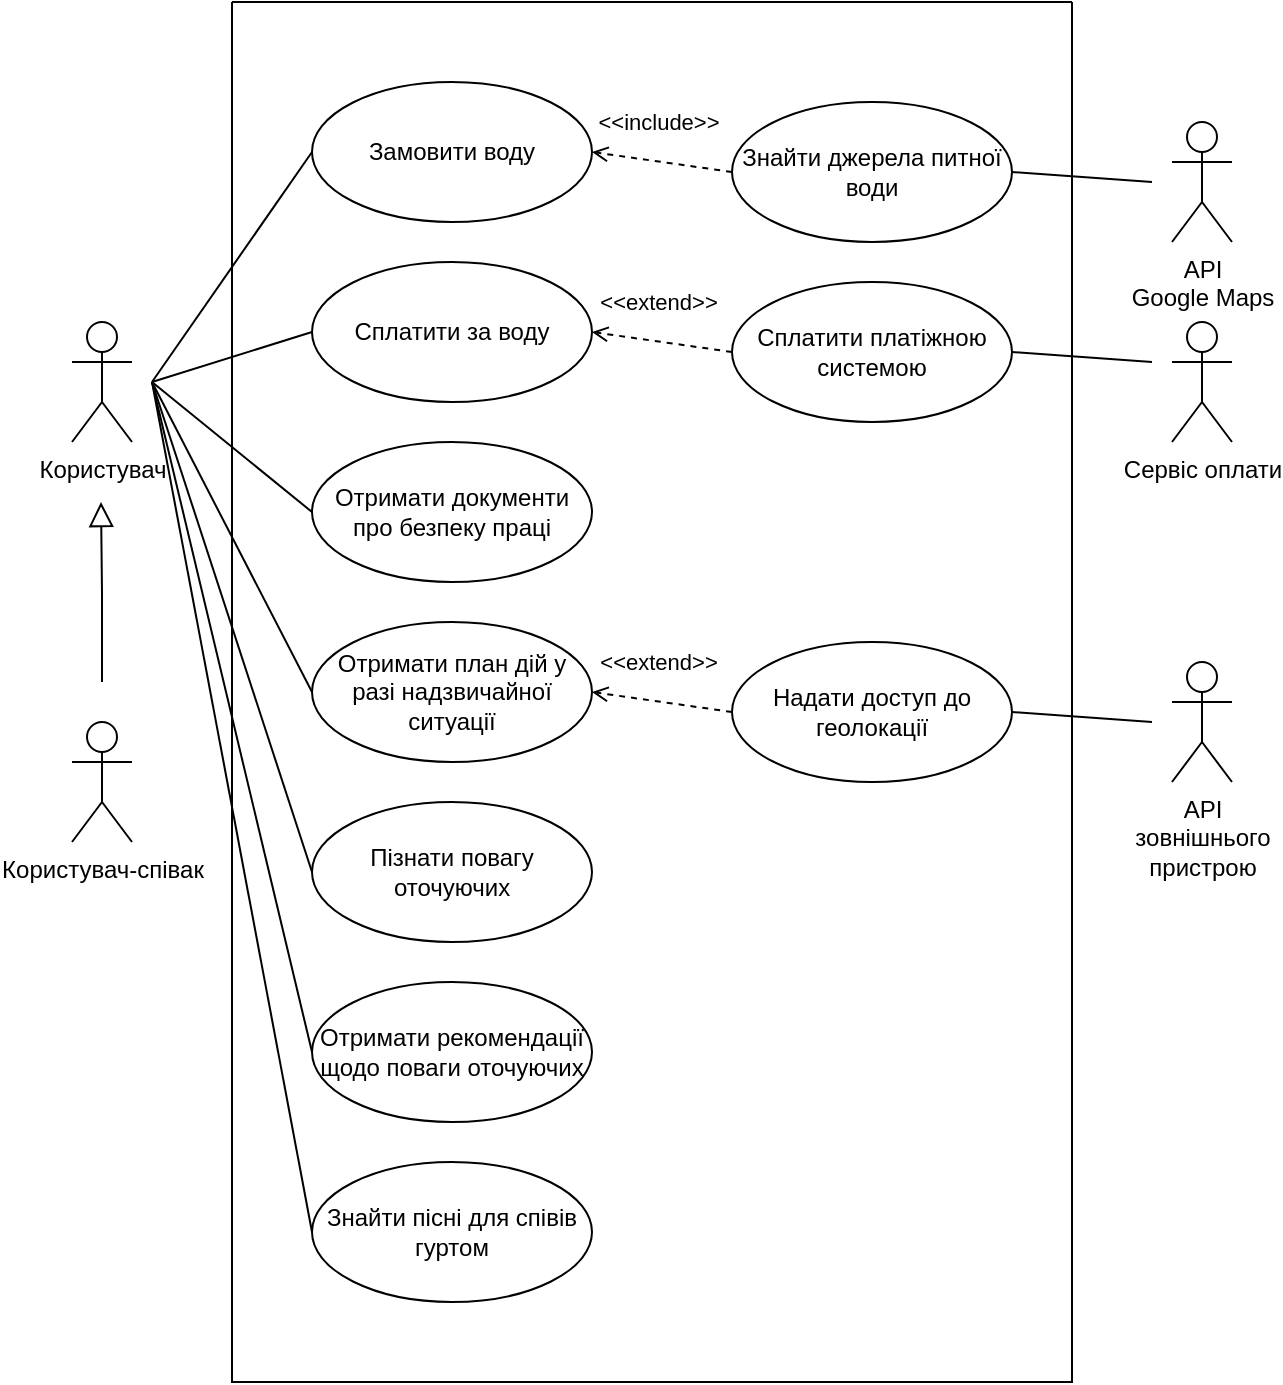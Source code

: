 <mxfile version="20.3.2" type="github">
  <diagram id="C5RBs43oDa-KdzZeNtuy" name="Page-1">
    <mxGraphModel dx="1422" dy="794" grid="1" gridSize="10" guides="1" tooltips="1" connect="1" arrows="1" fold="1" page="1" pageScale="1" pageWidth="827" pageHeight="1169" math="0" shadow="0">
      <root>
        <mxCell id="WIyWlLk6GJQsqaUBKTNV-0" />
        <mxCell id="WIyWlLk6GJQsqaUBKTNV-1" parent="WIyWlLk6GJQsqaUBKTNV-0" />
        <mxCell id="zkfFHV4jXpPFQw0GAbJ--16" value="" style="endArrow=block;endSize=10;endFill=0;shadow=0;strokeWidth=1;rounded=0;edgeStyle=elbowEdgeStyle;elbow=vertical;" parent="WIyWlLk6GJQsqaUBKTNV-1" edge="1">
          <mxGeometry width="160" relative="1" as="geometry">
            <mxPoint x="115" y="370" as="sourcePoint" />
            <mxPoint x="114.5" y="280" as="targetPoint" />
          </mxGeometry>
        </mxCell>
        <mxCell id="jV0h9FnW70vNuzf3sFUd-6" style="rounded=0;orthogonalLoop=1;jettySize=auto;html=1;exitX=0;exitY=0.5;exitDx=0;exitDy=0;endArrow=none;endFill=0;" parent="WIyWlLk6GJQsqaUBKTNV-1" source="HAlKXmDzrB93N0-EfDcC-3" edge="1">
          <mxGeometry relative="1" as="geometry">
            <mxPoint x="140" y="220" as="targetPoint" />
          </mxGeometry>
        </mxCell>
        <mxCell id="HAlKXmDzrB93N0-EfDcC-4" value="Користувач" style="shape=umlActor;verticalLabelPosition=bottom;verticalAlign=top;html=1;" parent="WIyWlLk6GJQsqaUBKTNV-1" vertex="1">
          <mxGeometry x="100" y="190" width="30" height="60" as="geometry" />
        </mxCell>
        <mxCell id="HAlKXmDzrB93N0-EfDcC-6" value="Користувач-співак" style="shape=umlActor;verticalLabelPosition=bottom;verticalAlign=top;html=1;" parent="WIyWlLk6GJQsqaUBKTNV-1" vertex="1">
          <mxGeometry x="100" y="390" width="30" height="60" as="geometry" />
        </mxCell>
        <mxCell id="jV0h9FnW70vNuzf3sFUd-0" value="" style="swimlane;startSize=0;" parent="WIyWlLk6GJQsqaUBKTNV-1" vertex="1">
          <mxGeometry x="180" y="30" width="420" height="690" as="geometry" />
        </mxCell>
        <mxCell id="jV0h9FnW70vNuzf3sFUd-1" value="Замовити воду" style="ellipse;whiteSpace=wrap;html=1;" parent="jV0h9FnW70vNuzf3sFUd-0" vertex="1">
          <mxGeometry x="40" y="40" width="140" height="70" as="geometry" />
        </mxCell>
        <mxCell id="HAlKXmDzrB93N0-EfDcC-1" value="Знайти джерела питної води" style="ellipse;whiteSpace=wrap;html=1;" parent="jV0h9FnW70vNuzf3sFUd-0" vertex="1">
          <mxGeometry x="250" y="50" width="140" height="70" as="geometry" />
        </mxCell>
        <mxCell id="jV0h9FnW70vNuzf3sFUd-3" value="" style="endArrow=open;shadow=0;strokeWidth=1;rounded=0;endFill=1;elbow=vertical;exitX=0;exitY=0.5;exitDx=0;exitDy=0;entryX=1;entryY=0.5;entryDx=0;entryDy=0;dashed=1;" parent="jV0h9FnW70vNuzf3sFUd-0" source="HAlKXmDzrB93N0-EfDcC-1" target="jV0h9FnW70vNuzf3sFUd-1" edge="1">
          <mxGeometry x="0.5" y="41" relative="1" as="geometry">
            <mxPoint x="150.0" y="140" as="sourcePoint" />
            <mxPoint x="180" y="193.333" as="targetPoint" />
            <mxPoint x="-40" y="32" as="offset" />
          </mxGeometry>
        </mxCell>
        <mxCell id="jV0h9FnW70vNuzf3sFUd-4" value="&amp;lt;&amp;lt;include&amp;gt;&amp;gt;" style="edgeLabel;html=1;align=center;verticalAlign=middle;resizable=0;points=[];" parent="jV0h9FnW70vNuzf3sFUd-3" vertex="1" connectable="0">
          <mxGeometry x="0.405" y="-1" relative="1" as="geometry">
            <mxPoint x="12" y="-17" as="offset" />
          </mxGeometry>
        </mxCell>
        <mxCell id="HAlKXmDzrB93N0-EfDcC-8" value="Сплатити платіжною системою" style="ellipse;whiteSpace=wrap;html=1;" parent="jV0h9FnW70vNuzf3sFUd-0" vertex="1">
          <mxGeometry x="250" y="140" width="140" height="70" as="geometry" />
        </mxCell>
        <mxCell id="HAlKXmDzrB93N0-EfDcC-3" value="Сплатити за воду" style="ellipse;whiteSpace=wrap;html=1;" parent="jV0h9FnW70vNuzf3sFUd-0" vertex="1">
          <mxGeometry x="40" y="130" width="140" height="70" as="geometry" />
        </mxCell>
        <mxCell id="jV0h9FnW70vNuzf3sFUd-8" value="" style="endArrow=open;shadow=0;strokeWidth=1;rounded=0;endFill=1;elbow=vertical;exitX=0;exitY=0.5;exitDx=0;exitDy=0;entryX=1;entryY=0.5;entryDx=0;entryDy=0;dashed=1;" parent="jV0h9FnW70vNuzf3sFUd-0" source="HAlKXmDzrB93N0-EfDcC-8" target="HAlKXmDzrB93N0-EfDcC-3" edge="1">
          <mxGeometry x="0.5" y="41" relative="1" as="geometry">
            <mxPoint x="210.0" y="360" as="sourcePoint" />
            <mxPoint x="150.0" y="350" as="targetPoint" />
            <mxPoint x="-40" y="32" as="offset" />
          </mxGeometry>
        </mxCell>
        <mxCell id="jV0h9FnW70vNuzf3sFUd-9" value="&amp;lt;&amp;lt;extend&amp;gt;&amp;gt;" style="edgeLabel;html=1;align=center;verticalAlign=middle;resizable=0;points=[];" parent="jV0h9FnW70vNuzf3sFUd-8" vertex="1" connectable="0">
          <mxGeometry x="0.405" y="-1" relative="1" as="geometry">
            <mxPoint x="12" y="-17" as="offset" />
          </mxGeometry>
        </mxCell>
        <mxCell id="jV0h9FnW70vNuzf3sFUd-11" style="rounded=0;orthogonalLoop=1;jettySize=auto;html=1;endArrow=none;endFill=0;entryX=1;entryY=0.5;entryDx=0;entryDy=0;" parent="jV0h9FnW70vNuzf3sFUd-0" target="HAlKXmDzrB93N0-EfDcC-8" edge="1">
          <mxGeometry relative="1" as="geometry">
            <mxPoint x="460" y="180" as="sourcePoint" />
            <mxPoint x="350" y="225" as="targetPoint" />
          </mxGeometry>
        </mxCell>
        <mxCell id="jV0h9FnW70vNuzf3sFUd-12" value="Отримати документи про безпеку праці" style="ellipse;whiteSpace=wrap;html=1;" parent="jV0h9FnW70vNuzf3sFUd-0" vertex="1">
          <mxGeometry x="40" y="220" width="140" height="70" as="geometry" />
        </mxCell>
        <mxCell id="jV0h9FnW70vNuzf3sFUd-14" value="Отримати план дій у разі надзвичайної ситуації" style="ellipse;whiteSpace=wrap;html=1;" parent="jV0h9FnW70vNuzf3sFUd-0" vertex="1">
          <mxGeometry x="40" y="310" width="140" height="70" as="geometry" />
        </mxCell>
        <mxCell id="jV0h9FnW70vNuzf3sFUd-15" value="Пізнати повагу оточуючих" style="ellipse;whiteSpace=wrap;html=1;" parent="jV0h9FnW70vNuzf3sFUd-0" vertex="1">
          <mxGeometry x="40" y="400" width="140" height="70" as="geometry" />
        </mxCell>
        <mxCell id="jV0h9FnW70vNuzf3sFUd-16" value="Отримати рекомендації щодо поваги оточуючих" style="ellipse;whiteSpace=wrap;html=1;" parent="jV0h9FnW70vNuzf3sFUd-0" vertex="1">
          <mxGeometry x="40" y="490" width="140" height="70" as="geometry" />
        </mxCell>
        <mxCell id="jV0h9FnW70vNuzf3sFUd-20" value="Знайти пісні для співів гуртом" style="ellipse;whiteSpace=wrap;html=1;" parent="jV0h9FnW70vNuzf3sFUd-0" vertex="1">
          <mxGeometry x="40" y="580" width="140" height="70" as="geometry" />
        </mxCell>
        <mxCell id="jV0h9FnW70vNuzf3sFUd-22" value="Надати доступ до геолокації" style="ellipse;whiteSpace=wrap;html=1;" parent="jV0h9FnW70vNuzf3sFUd-0" vertex="1">
          <mxGeometry x="250" y="320" width="140" height="70" as="geometry" />
        </mxCell>
        <mxCell id="jV0h9FnW70vNuzf3sFUd-23" value="" style="endArrow=open;shadow=0;strokeWidth=1;rounded=0;endFill=1;elbow=vertical;exitX=0;exitY=0.5;exitDx=0;exitDy=0;entryX=1;entryY=0.5;entryDx=0;entryDy=0;dashed=1;" parent="jV0h9FnW70vNuzf3sFUd-0" source="jV0h9FnW70vNuzf3sFUd-22" target="jV0h9FnW70vNuzf3sFUd-14" edge="1">
          <mxGeometry x="0.5" y="41" relative="1" as="geometry">
            <mxPoint x="210.0" y="360" as="sourcePoint" />
            <mxPoint x="150.0" y="350" as="targetPoint" />
            <mxPoint x="-40" y="32" as="offset" />
          </mxGeometry>
        </mxCell>
        <mxCell id="jV0h9FnW70vNuzf3sFUd-24" value="&amp;lt;&amp;lt;extend&amp;gt;&amp;gt;" style="edgeLabel;html=1;align=center;verticalAlign=middle;resizable=0;points=[];" parent="jV0h9FnW70vNuzf3sFUd-23" vertex="1" connectable="0">
          <mxGeometry x="0.405" y="-1" relative="1" as="geometry">
            <mxPoint x="12" y="-17" as="offset" />
          </mxGeometry>
        </mxCell>
        <mxCell id="jV0h9FnW70vNuzf3sFUd-26" style="rounded=0;orthogonalLoop=1;jettySize=auto;html=1;endArrow=none;endFill=0;entryX=1;entryY=0.5;entryDx=0;entryDy=0;" parent="jV0h9FnW70vNuzf3sFUd-0" target="jV0h9FnW70vNuzf3sFUd-22" edge="1">
          <mxGeometry relative="1" as="geometry">
            <mxPoint x="460" y="360" as="sourcePoint" />
            <mxPoint x="350" y="225" as="targetPoint" />
          </mxGeometry>
        </mxCell>
        <mxCell id="dmVRmYSA1j4iQUvhun76-1" style="rounded=0;orthogonalLoop=1;jettySize=auto;html=1;endArrow=none;endFill=0;entryX=1;entryY=0.5;entryDx=0;entryDy=0;" edge="1" parent="jV0h9FnW70vNuzf3sFUd-0" target="HAlKXmDzrB93N0-EfDcC-1">
          <mxGeometry relative="1" as="geometry">
            <mxPoint x="460" y="90" as="sourcePoint" />
            <mxPoint x="350" y="225" as="targetPoint" />
          </mxGeometry>
        </mxCell>
        <mxCell id="jV0h9FnW70vNuzf3sFUd-5" value="Сервіс оплати" style="shape=umlActor;verticalLabelPosition=bottom;verticalAlign=top;html=1;" parent="WIyWlLk6GJQsqaUBKTNV-1" vertex="1">
          <mxGeometry x="650" y="190" width="30" height="60" as="geometry" />
        </mxCell>
        <mxCell id="jV0h9FnW70vNuzf3sFUd-7" style="edgeStyle=none;rounded=0;orthogonalLoop=1;jettySize=auto;html=1;exitX=0;exitY=0.5;exitDx=0;exitDy=0;endArrow=none;endFill=0;" parent="WIyWlLk6GJQsqaUBKTNV-1" source="jV0h9FnW70vNuzf3sFUd-1" edge="1">
          <mxGeometry relative="1" as="geometry">
            <mxPoint x="140" y="220" as="targetPoint" />
          </mxGeometry>
        </mxCell>
        <mxCell id="jV0h9FnW70vNuzf3sFUd-13" style="rounded=0;orthogonalLoop=1;jettySize=auto;html=1;exitX=0;exitY=0.5;exitDx=0;exitDy=0;endArrow=none;endFill=0;" parent="WIyWlLk6GJQsqaUBKTNV-1" source="jV0h9FnW70vNuzf3sFUd-12" edge="1">
          <mxGeometry relative="1" as="geometry">
            <mxPoint x="230.0" y="205" as="sourcePoint" />
            <mxPoint x="140" y="220" as="targetPoint" />
          </mxGeometry>
        </mxCell>
        <mxCell id="jV0h9FnW70vNuzf3sFUd-17" style="rounded=0;orthogonalLoop=1;jettySize=auto;html=1;exitX=0;exitY=0.5;exitDx=0;exitDy=0;endArrow=none;endFill=0;" parent="WIyWlLk6GJQsqaUBKTNV-1" source="jV0h9FnW70vNuzf3sFUd-14" edge="1">
          <mxGeometry relative="1" as="geometry">
            <mxPoint x="230.0" y="205" as="sourcePoint" />
            <mxPoint x="140" y="220" as="targetPoint" />
          </mxGeometry>
        </mxCell>
        <mxCell id="jV0h9FnW70vNuzf3sFUd-18" style="rounded=0;orthogonalLoop=1;jettySize=auto;html=1;exitX=0;exitY=0.5;exitDx=0;exitDy=0;endArrow=none;endFill=0;" parent="WIyWlLk6GJQsqaUBKTNV-1" source="jV0h9FnW70vNuzf3sFUd-15" edge="1">
          <mxGeometry relative="1" as="geometry">
            <mxPoint x="230.0" y="205" as="sourcePoint" />
            <mxPoint x="140" y="220" as="targetPoint" />
          </mxGeometry>
        </mxCell>
        <mxCell id="jV0h9FnW70vNuzf3sFUd-19" style="rounded=0;orthogonalLoop=1;jettySize=auto;html=1;exitX=0;exitY=0.5;exitDx=0;exitDy=0;endArrow=none;endFill=0;" parent="WIyWlLk6GJQsqaUBKTNV-1" source="jV0h9FnW70vNuzf3sFUd-16" edge="1">
          <mxGeometry relative="1" as="geometry">
            <mxPoint x="230.0" y="205" as="sourcePoint" />
            <mxPoint x="140" y="220" as="targetPoint" />
          </mxGeometry>
        </mxCell>
        <mxCell id="jV0h9FnW70vNuzf3sFUd-21" style="rounded=0;orthogonalLoop=1;jettySize=auto;html=1;exitX=0;exitY=0.5;exitDx=0;exitDy=0;endArrow=none;endFill=0;" parent="WIyWlLk6GJQsqaUBKTNV-1" source="jV0h9FnW70vNuzf3sFUd-20" edge="1">
          <mxGeometry relative="1" as="geometry">
            <mxPoint x="230.0" y="205" as="sourcePoint" />
            <mxPoint x="140" y="220" as="targetPoint" />
          </mxGeometry>
        </mxCell>
        <mxCell id="jV0h9FnW70vNuzf3sFUd-25" value="API&lt;br&gt;зовнішнього&lt;br&gt;пристрою" style="shape=umlActor;verticalLabelPosition=bottom;verticalAlign=top;html=1;" parent="WIyWlLk6GJQsqaUBKTNV-1" vertex="1">
          <mxGeometry x="650" y="360" width="30" height="60" as="geometry" />
        </mxCell>
        <mxCell id="dmVRmYSA1j4iQUvhun76-0" value="API&lt;br&gt;Google Maps" style="shape=umlActor;verticalLabelPosition=bottom;verticalAlign=top;html=1;" vertex="1" parent="WIyWlLk6GJQsqaUBKTNV-1">
          <mxGeometry x="650" y="90" width="30" height="60" as="geometry" />
        </mxCell>
      </root>
    </mxGraphModel>
  </diagram>
</mxfile>
